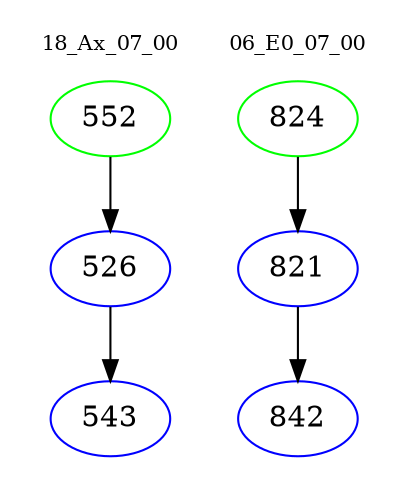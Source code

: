 digraph{
subgraph cluster_0 {
color = white
label = "18_Ax_07_00";
fontsize=10;
T0_552 [label="552", color="green"]
T0_552 -> T0_526 [color="black"]
T0_526 [label="526", color="blue"]
T0_526 -> T0_543 [color="black"]
T0_543 [label="543", color="blue"]
}
subgraph cluster_1 {
color = white
label = "06_E0_07_00";
fontsize=10;
T1_824 [label="824", color="green"]
T1_824 -> T1_821 [color="black"]
T1_821 [label="821", color="blue"]
T1_821 -> T1_842 [color="black"]
T1_842 [label="842", color="blue"]
}
}
